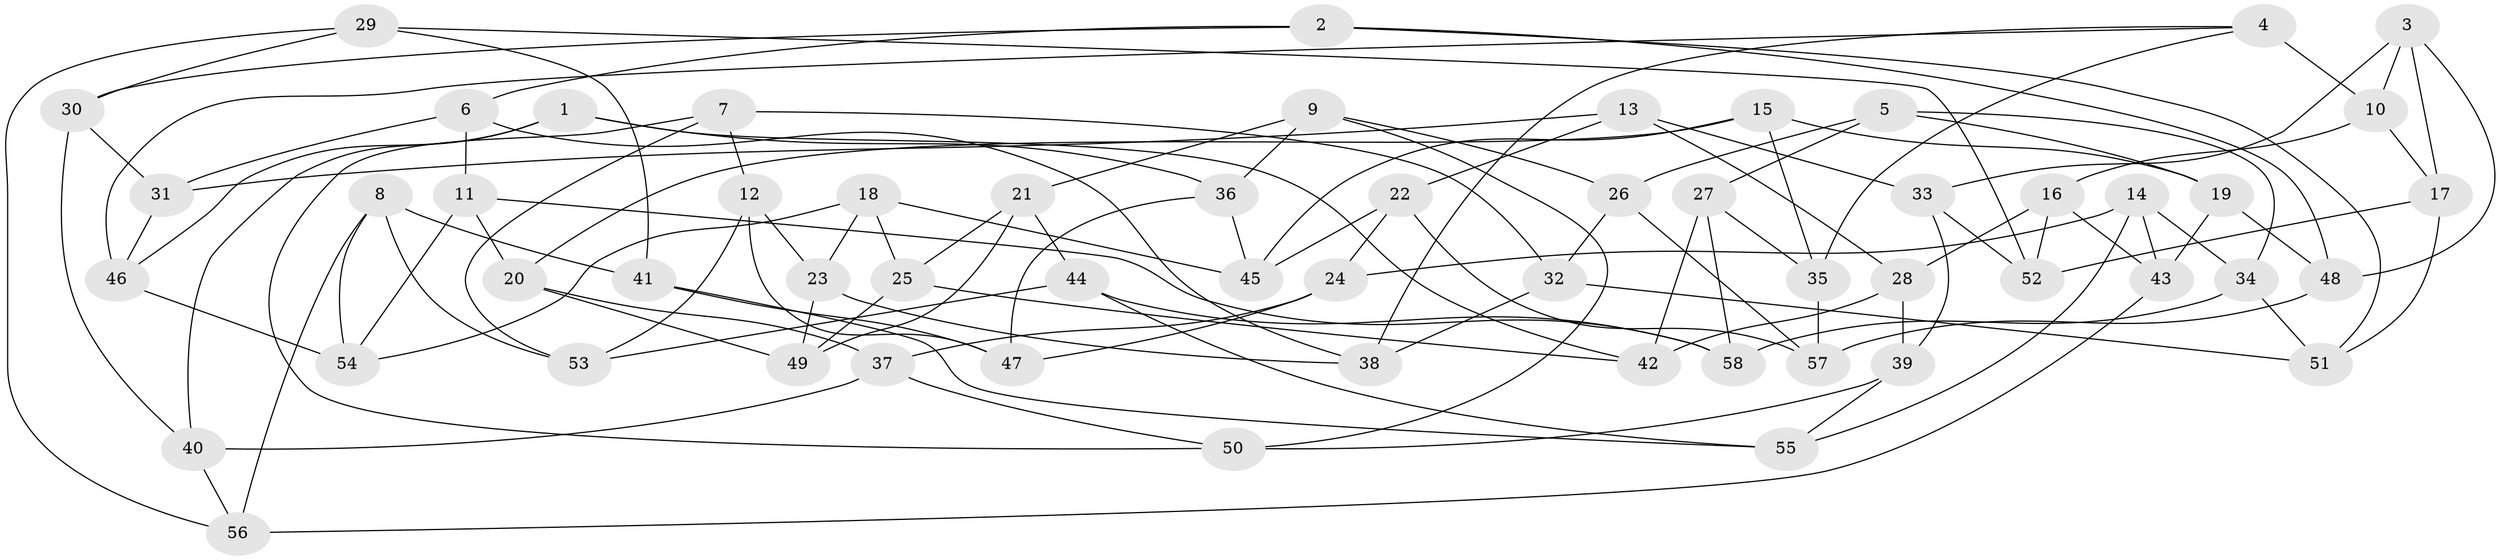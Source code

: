 // Generated by graph-tools (version 1.1) at 2025/50/03/09/25 03:50:45]
// undirected, 58 vertices, 116 edges
graph export_dot {
graph [start="1"]
  node [color=gray90,style=filled];
  1;
  2;
  3;
  4;
  5;
  6;
  7;
  8;
  9;
  10;
  11;
  12;
  13;
  14;
  15;
  16;
  17;
  18;
  19;
  20;
  21;
  22;
  23;
  24;
  25;
  26;
  27;
  28;
  29;
  30;
  31;
  32;
  33;
  34;
  35;
  36;
  37;
  38;
  39;
  40;
  41;
  42;
  43;
  44;
  45;
  46;
  47;
  48;
  49;
  50;
  51;
  52;
  53;
  54;
  55;
  56;
  57;
  58;
  1 -- 42;
  1 -- 36;
  1 -- 40;
  1 -- 46;
  2 -- 6;
  2 -- 51;
  2 -- 48;
  2 -- 30;
  3 -- 17;
  3 -- 33;
  3 -- 48;
  3 -- 10;
  4 -- 10;
  4 -- 38;
  4 -- 46;
  4 -- 35;
  5 -- 26;
  5 -- 27;
  5 -- 34;
  5 -- 19;
  6 -- 31;
  6 -- 11;
  6 -- 38;
  7 -- 53;
  7 -- 12;
  7 -- 32;
  7 -- 50;
  8 -- 41;
  8 -- 56;
  8 -- 54;
  8 -- 53;
  9 -- 21;
  9 -- 26;
  9 -- 50;
  9 -- 36;
  10 -- 17;
  10 -- 16;
  11 -- 54;
  11 -- 58;
  11 -- 20;
  12 -- 53;
  12 -- 23;
  12 -- 47;
  13 -- 31;
  13 -- 28;
  13 -- 22;
  13 -- 33;
  14 -- 55;
  14 -- 43;
  14 -- 34;
  14 -- 24;
  15 -- 45;
  15 -- 20;
  15 -- 19;
  15 -- 35;
  16 -- 52;
  16 -- 43;
  16 -- 28;
  17 -- 52;
  17 -- 51;
  18 -- 25;
  18 -- 23;
  18 -- 45;
  18 -- 54;
  19 -- 48;
  19 -- 43;
  20 -- 49;
  20 -- 37;
  21 -- 44;
  21 -- 49;
  21 -- 25;
  22 -- 45;
  22 -- 57;
  22 -- 24;
  23 -- 49;
  23 -- 38;
  24 -- 47;
  24 -- 37;
  25 -- 42;
  25 -- 49;
  26 -- 32;
  26 -- 57;
  27 -- 58;
  27 -- 35;
  27 -- 42;
  28 -- 42;
  28 -- 39;
  29 -- 30;
  29 -- 56;
  29 -- 41;
  29 -- 52;
  30 -- 40;
  30 -- 31;
  31 -- 46;
  32 -- 38;
  32 -- 51;
  33 -- 39;
  33 -- 52;
  34 -- 51;
  34 -- 58;
  35 -- 57;
  36 -- 47;
  36 -- 45;
  37 -- 50;
  37 -- 40;
  39 -- 55;
  39 -- 50;
  40 -- 56;
  41 -- 47;
  41 -- 55;
  43 -- 56;
  44 -- 55;
  44 -- 53;
  44 -- 58;
  46 -- 54;
  48 -- 57;
}
